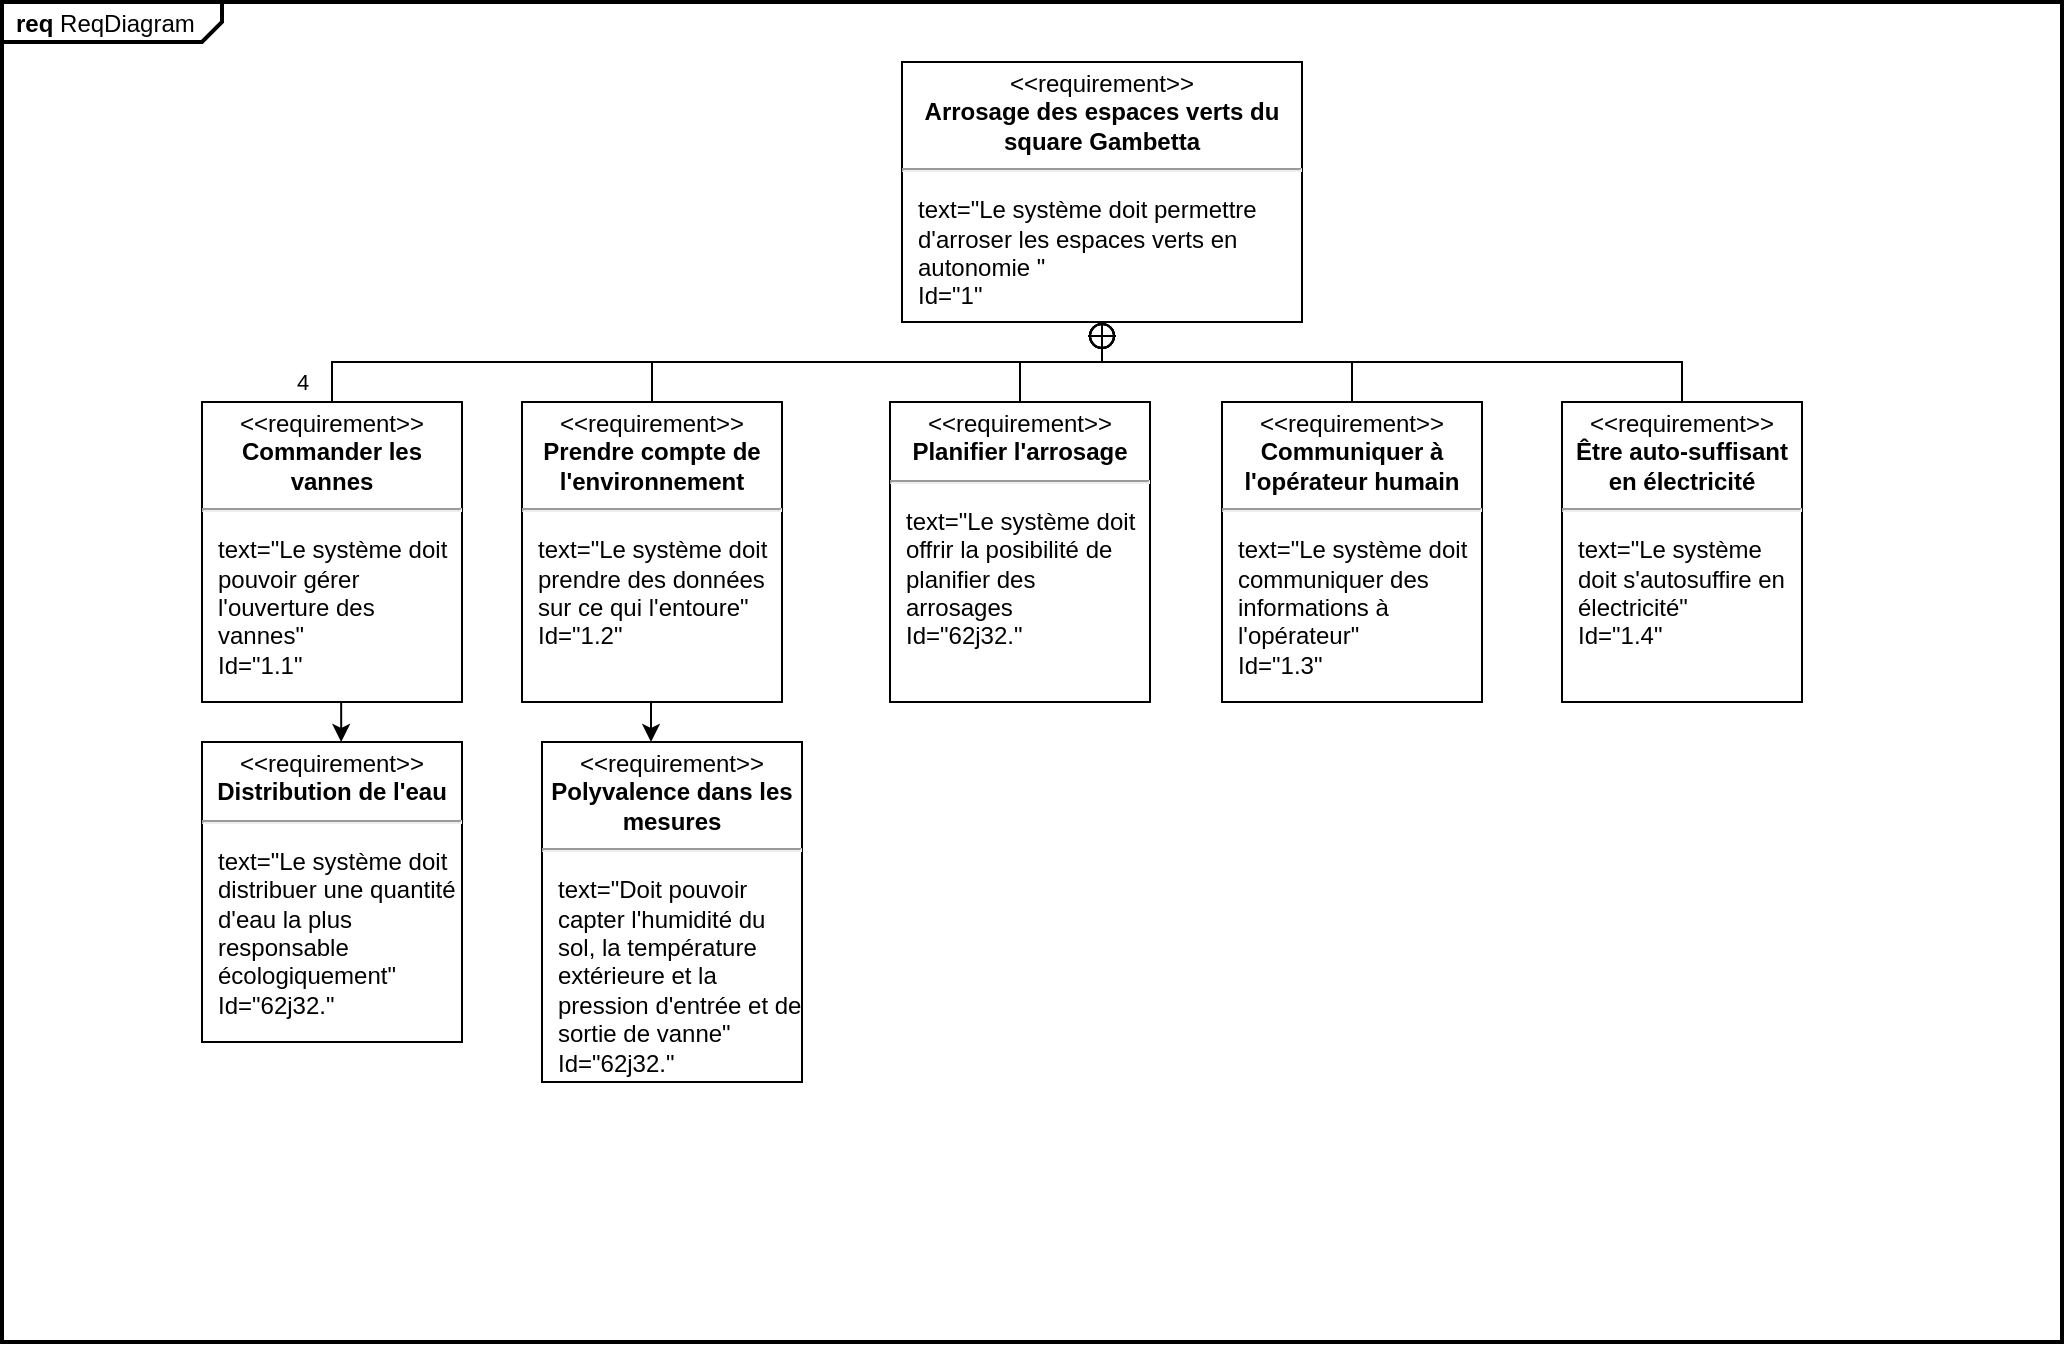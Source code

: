 <mxfile version="14.4.9" type="github" pages="2">
  <diagram id="PGjVWBMonYWZeYvdv4Iu" name="Page-1">
    <mxGraphModel dx="2249" dy="735" grid="1" gridSize="10" guides="1" tooltips="1" connect="1" arrows="1" fold="1" page="1" pageScale="1" pageWidth="827" pageHeight="1169" math="0" shadow="0">
      <root>
        <mxCell id="0" />
        <mxCell id="1" parent="0" />
        <mxCell id="UAhAoKkMDJNA2WPy3asP-11" value="&lt;p style=&quot;margin:0px;margin-top:4px;margin-left:7px;text-align:left;&quot;&gt;&lt;b&gt;req&lt;/b&gt;  ReqDiagram&lt;/p&gt;" style="html=1;shape=mxgraph.sysml.package;overflow=fill;labelX=110;strokeWidth=2;align=center;" parent="1" vertex="1">
          <mxGeometry x="-30" y="20" width="1030" height="670" as="geometry" />
        </mxCell>
        <mxCell id="RqvVYnlujedN9LduqDrA-2" value="&lt;p style=&quot;margin: 0px ; margin-top: 4px ; text-align: center&quot;&gt;&amp;lt;&amp;lt;requirement&amp;gt;&amp;gt;&lt;br&gt;&lt;b&gt;Arrosage des espaces verts du&lt;br&gt;square Gambetta&lt;br&gt;&lt;/b&gt;&lt;/p&gt;&lt;hr&gt;&lt;p&gt;&lt;/p&gt;&lt;p style=&quot;margin: 0px ; margin-left: 8px ; text-align: left&quot;&gt;text=&quot;Le système doit permettre d&#39;arroser les espaces verts en autonomie &quot;&lt;br&gt;Id=&quot;1&quot;&lt;/p&gt;" style="shape=rect;overflow=fill;html=1;whiteSpace=wrap;align=center;" parent="1" vertex="1">
          <mxGeometry x="420" y="50" width="200" height="130" as="geometry" />
        </mxCell>
        <mxCell id="RqvVYnlujedN9LduqDrA-3" value="&lt;p style=&quot;margin: 0px ; margin-top: 4px ; text-align: center&quot;&gt;&amp;lt;&amp;lt;requirement&amp;gt;&amp;gt;&lt;br&gt;&lt;b&gt;Commander les vannes&lt;br&gt;&lt;/b&gt;&lt;/p&gt;&lt;hr&gt;&lt;p&gt;&lt;/p&gt;&lt;p style=&quot;margin: 0px ; margin-left: 8px ; text-align: left&quot;&gt;text=&quot;Le système doit pouvoir gérer l&#39;ouverture des vannes&quot;&lt;br&gt;Id=&quot;1.1&quot;&lt;/p&gt;&lt;p style=&quot;margin: 0px ; margin-left: 8px ; text-align: left&quot;&gt;&lt;br&gt;&lt;/p&gt;&lt;p style=&quot;margin: 0px ; margin-left: 8px ; text-align: left&quot;&gt;value:&lt;/p&gt;&lt;p style=&quot;margin: 0px ; margin-left: 8px ; text-align: left&quot;&gt;&lt;br&gt;&lt;/p&gt;" style="shape=rect;overflow=fill;html=1;whiteSpace=wrap;align=center;" parent="1" vertex="1">
          <mxGeometry x="70" y="220" width="130" height="150" as="geometry" />
        </mxCell>
        <mxCell id="RqvVYnlujedN9LduqDrA-5" value="&lt;p style=&quot;margin: 0px ; margin-top: 4px ; text-align: center&quot;&gt;&amp;lt;&amp;lt;requirement&amp;gt;&amp;gt;&lt;br&gt;&lt;b&gt;Prendre compte de l&#39;environnement&lt;/b&gt;&lt;br&gt;&lt;/p&gt;&lt;hr&gt;&lt;p&gt;&lt;/p&gt;&lt;p style=&quot;margin: 0px ; margin-left: 8px ; text-align: left&quot;&gt;text=&quot;Le système doit prendre des données sur ce qui l&#39;entoure&quot;&lt;br&gt;Id=&quot;1.2&quot;&lt;/p&gt;&lt;p style=&quot;margin: 0px ; margin-left: 8px ; text-align: left&quot;&gt;&lt;br&gt;&lt;/p&gt;" style="shape=rect;overflow=fill;html=1;whiteSpace=wrap;align=center;" parent="1" vertex="1">
          <mxGeometry x="230" y="220" width="130" height="150" as="geometry" />
        </mxCell>
        <mxCell id="RqvVYnlujedN9LduqDrA-7" value="&lt;p style=&quot;margin: 0px ; margin-top: 4px ; text-align: center&quot;&gt;&amp;lt;&amp;lt;requirement&amp;gt;&amp;gt;&lt;br&gt;&lt;b&gt;Communiquer à l&#39;opérateur humain&lt;/b&gt;&lt;br&gt;&lt;/p&gt;&lt;hr&gt;&lt;p&gt;&lt;/p&gt;&lt;p style=&quot;margin: 0px ; margin-left: 8px ; text-align: left&quot;&gt;text=&quot;Le système doit communiquer des informations à l&#39;opérateur&quot;&lt;br&gt;Id=&quot;1.3&quot;&lt;/p&gt;" style="shape=rect;overflow=fill;html=1;whiteSpace=wrap;align=center;" parent="1" vertex="1">
          <mxGeometry x="580" y="220" width="130" height="150" as="geometry" />
        </mxCell>
        <mxCell id="RqvVYnlujedN9LduqDrA-9" value="&lt;p style=&quot;margin: 0px ; margin-top: 4px ; text-align: center&quot;&gt;&amp;lt;&amp;lt;requirement&amp;gt;&amp;gt;&lt;br&gt;&lt;b&gt;Être auto-suffisant en électricité&lt;/b&gt;&lt;br&gt;&lt;/p&gt;&lt;hr&gt;&lt;p&gt;&lt;/p&gt;&lt;p style=&quot;margin: 0px ; margin-left: 8px ; text-align: left&quot;&gt;text=&quot;Le système doit s&#39;autosuffire en électricité&quot;&lt;br&gt;Id=&quot;1.4&quot;&lt;/p&gt;" style="shape=rect;overflow=fill;html=1;whiteSpace=wrap;align=center;" parent="1" vertex="1">
          <mxGeometry x="750" y="220" width="120" height="150" as="geometry" />
        </mxCell>
        <mxCell id="UAhAoKkMDJNA2WPy3asP-7" value="" style="rounded=0;html=1;labelBackgroundColor=none;endArrow=none;edgeStyle=elbowEdgeStyle;elbow=vertical;startArrow=sysMLPackCont;startSize=12;exitX=0.5;exitY=1;exitDx=0;exitDy=0;entryX=0.5;entryY=0;entryDx=0;entryDy=0;" parent="1" source="RqvVYnlujedN9LduqDrA-2" target="RqvVYnlujedN9LduqDrA-5" edge="1">
          <mxGeometry relative="1" as="geometry">
            <mxPoint x="380" y="500" as="sourcePoint" />
          </mxGeometry>
        </mxCell>
        <mxCell id="UAhAoKkMDJNA2WPy3asP-12" value="" style="rounded=0;html=1;labelBackgroundColor=none;endArrow=none;edgeStyle=elbowEdgeStyle;elbow=vertical;startArrow=sysMLPackCont;startSize=12;exitX=0.5;exitY=1;exitDx=0;exitDy=0;entryX=0.5;entryY=0;entryDx=0;entryDy=0;" parent="1" source="RqvVYnlujedN9LduqDrA-2" target="RqvVYnlujedN9LduqDrA-7" edge="1">
          <mxGeometry relative="1" as="geometry">
            <mxPoint x="530" y="190" as="sourcePoint" />
            <mxPoint x="380" y="230" as="targetPoint" />
          </mxGeometry>
        </mxCell>
        <mxCell id="UAhAoKkMDJNA2WPy3asP-13" value="" style="rounded=0;html=1;labelBackgroundColor=none;endArrow=none;edgeStyle=elbowEdgeStyle;elbow=vertical;startArrow=sysMLPackCont;startSize=12;exitX=0.5;exitY=1;exitDx=0;exitDy=0;entryX=0.5;entryY=0;entryDx=0;entryDy=0;" parent="1" source="RqvVYnlujedN9LduqDrA-2" target="RqvVYnlujedN9LduqDrA-9" edge="1">
          <mxGeometry relative="1" as="geometry">
            <mxPoint x="720" y="160" as="sourcePoint" />
            <mxPoint x="800" y="200" as="targetPoint" />
          </mxGeometry>
        </mxCell>
        <mxCell id="UAhAoKkMDJNA2WPy3asP-14" value="" style="rounded=0;html=1;labelBackgroundColor=none;endArrow=none;edgeStyle=elbowEdgeStyle;elbow=vertical;startArrow=sysMLPackCont;startSize=12;exitX=0.5;exitY=1;exitDx=0;exitDy=0;entryX=0.5;entryY=0;entryDx=0;entryDy=0;" parent="1" source="RqvVYnlujedN9LduqDrA-2" target="RqvVYnlujedN9LduqDrA-3" edge="1">
          <mxGeometry relative="1" as="geometry">
            <mxPoint x="110" y="140" as="sourcePoint" />
            <mxPoint x="405" y="180" as="targetPoint" />
            <Array as="points">
              <mxPoint x="530" y="200" />
              <mxPoint x="520" y="200" />
            </Array>
          </mxGeometry>
        </mxCell>
        <mxCell id="bYrvd-oyqpgshCotG1sm-1" value="4" style="edgeLabel;html=1;align=center;verticalAlign=middle;resizable=0;points=[];" vertex="1" connectable="0" parent="UAhAoKkMDJNA2WPy3asP-14">
          <mxGeometry x="0.835" y="2" relative="1" as="geometry">
            <mxPoint x="-30" y="8" as="offset" />
          </mxGeometry>
        </mxCell>
        <mxCell id="4fEuNx94wUViEWzN496W-6" value="" style="edgeStyle=orthogonalEdgeStyle;rounded=0;orthogonalLoop=1;jettySize=auto;html=1;" parent="1" edge="1">
          <mxGeometry relative="1" as="geometry">
            <mxPoint x="294.5" y="370" as="sourcePoint" />
            <mxPoint x="294.5" y="390" as="targetPoint" />
          </mxGeometry>
        </mxCell>
        <mxCell id="4fEuNx94wUViEWzN496W-7" value="&lt;p style=&quot;margin: 0px ; margin-top: 4px ; text-align: center&quot;&gt;&amp;lt;&amp;lt;requirement&amp;gt;&amp;gt;&lt;br&gt;&lt;b&gt;Distribution de l&#39;eau&lt;/b&gt;&lt;/p&gt;&lt;hr&gt;&lt;p&gt;&lt;/p&gt;&lt;p style=&quot;margin: 0px ; margin-left: 8px ; text-align: left&quot;&gt;text=&quot;Le système doit distribuer une quantité d&#39;eau la plus responsable écologiquement&quot;&lt;br&gt;Id=&quot;62j32.&quot;&lt;/p&gt;" style="shape=rect;overflow=fill;html=1;whiteSpace=wrap;align=center;" parent="1" vertex="1">
          <mxGeometry x="70" y="390" width="130" height="150" as="geometry" />
        </mxCell>
        <mxCell id="jazbtrh_SZzhGaPbs_OK-1" value="" style="edgeStyle=orthogonalEdgeStyle;rounded=0;orthogonalLoop=1;jettySize=auto;html=1;" parent="1" edge="1">
          <mxGeometry relative="1" as="geometry">
            <mxPoint x="139.58" y="370" as="sourcePoint" />
            <mxPoint x="139.58" y="390" as="targetPoint" />
            <Array as="points">
              <mxPoint x="140" y="380" />
              <mxPoint x="140" y="380" />
            </Array>
          </mxGeometry>
        </mxCell>
        <mxCell id="jazbtrh_SZzhGaPbs_OK-2" value="&lt;p style=&quot;margin: 0px ; margin-top: 4px ; text-align: center&quot;&gt;&amp;lt;&amp;lt;requirement&amp;gt;&amp;gt;&lt;br&gt;&lt;b&gt;Polyvalence dans les mesures&lt;/b&gt;&lt;/p&gt;&lt;hr&gt;&lt;p&gt;&lt;/p&gt;&lt;p style=&quot;margin: 0px ; margin-left: 8px ; text-align: left&quot;&gt;text=&quot;Doit pouvoir capter l&#39;humidité du sol, la température extérieure et la pression d&#39;entrée et de sortie de vanne&quot;&lt;br&gt;Id=&quot;62j32.&quot;&lt;/p&gt;" style="shape=rect;overflow=fill;html=1;whiteSpace=wrap;align=center;" parent="1" vertex="1">
          <mxGeometry x="240" y="390" width="130" height="170" as="geometry" />
        </mxCell>
        <mxCell id="jazbtrh_SZzhGaPbs_OK-4" value="&lt;p style=&quot;margin: 0px ; margin-top: 4px ; text-align: center&quot;&gt;&amp;lt;&amp;lt;requirement&amp;gt;&amp;gt;&lt;br&gt;&lt;b&gt;Planifier l&#39;arrosage&lt;/b&gt;&lt;/p&gt;&lt;hr&gt;&lt;p&gt;&lt;/p&gt;&lt;p style=&quot;margin: 0px ; margin-left: 8px ; text-align: left&quot;&gt;text=&quot;Le système doit offrir la posibilité de planifier des arrosages&amp;nbsp;&lt;br&gt;Id=&quot;62j32.&quot;&lt;/p&gt;" style="shape=rect;overflow=fill;html=1;whiteSpace=wrap;align=center;" parent="1" vertex="1">
          <mxGeometry x="414" y="220" width="130" height="150" as="geometry" />
        </mxCell>
        <mxCell id="jazbtrh_SZzhGaPbs_OK-10" value="" style="rounded=0;html=1;labelBackgroundColor=none;endArrow=none;edgeStyle=elbowEdgeStyle;elbow=vertical;startArrow=sysMLPackCont;startSize=12;entryX=0.5;entryY=0;entryDx=0;entryDy=0;" parent="1" target="jazbtrh_SZzhGaPbs_OK-4" edge="1">
          <mxGeometry relative="1" as="geometry">
            <mxPoint x="520" y="180" as="sourcePoint" />
            <mxPoint x="897" y="230" as="targetPoint" />
          </mxGeometry>
        </mxCell>
      </root>
    </mxGraphModel>
  </diagram>
  <diagram id="ExZxdbpATsGi10-R0Btx" name="Page-2">
    <mxGraphModel dx="666" dy="603" grid="1" gridSize="10" guides="1" tooltips="1" connect="1" arrows="1" fold="1" page="1" pageScale="1" pageWidth="827" pageHeight="1169" math="0" shadow="0">
      <root>
        <mxCell id="gl8JM7iIfVu1BZF0Ul4F-0" />
        <mxCell id="gl8JM7iIfVu1BZF0Ul4F-1" parent="gl8JM7iIfVu1BZF0Ul4F-0" />
      </root>
    </mxGraphModel>
  </diagram>
</mxfile>
